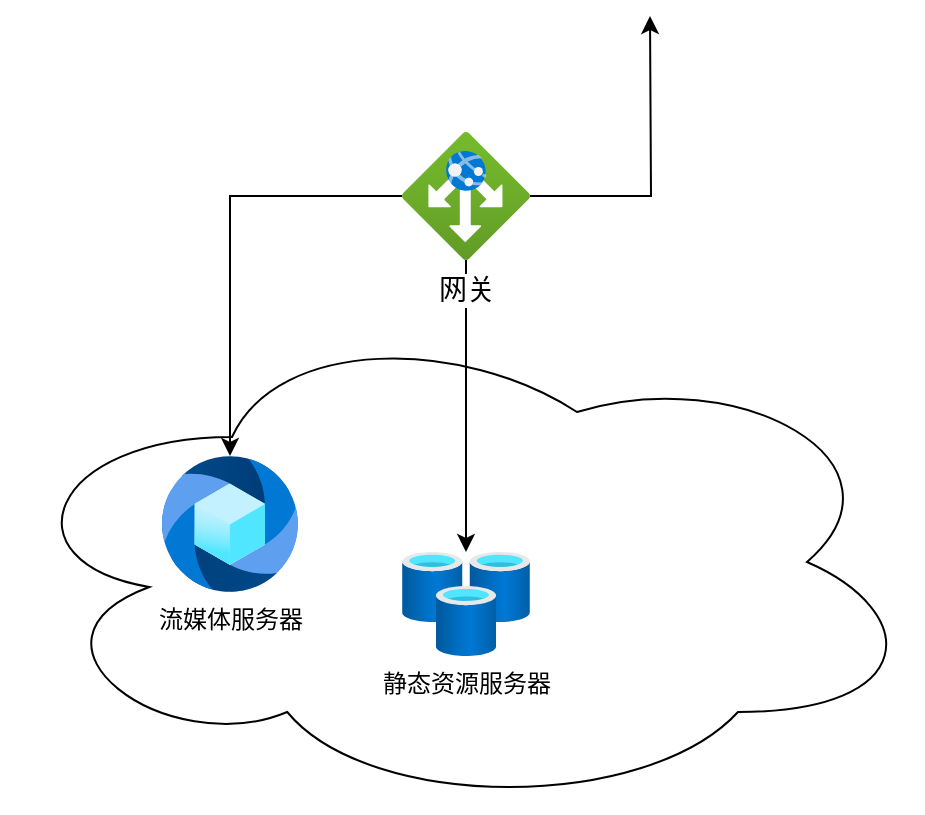 <mxfile version="13.10.1" type="github">
  <diagram id="wFE0QG_FPsp0jaGvCLVb" name="Page-1">
    <mxGraphModel dx="868" dy="436" grid="1" gridSize="10" guides="1" tooltips="1" connect="1" arrows="1" fold="1" page="1" pageScale="1" pageWidth="850" pageHeight="1100" math="0" shadow="0">
      <root>
        <mxCell id="0" />
        <mxCell id="1" parent="0" />
        <mxCell id="CwVmDufWgFMHMGyQT35G-1" value="" style="ellipse;shape=cloud;whiteSpace=wrap;html=1;" vertex="1" parent="1">
          <mxGeometry x="200" y="160" width="460" height="250" as="geometry" />
        </mxCell>
        <mxCell id="CwVmDufWgFMHMGyQT35G-4" value="" style="edgeStyle=orthogonalEdgeStyle;rounded=0;orthogonalLoop=1;jettySize=auto;html=1;fontSize=14;" edge="1" parent="1" source="CwVmDufWgFMHMGyQT35G-2" target="CwVmDufWgFMHMGyQT35G-3">
          <mxGeometry relative="1" as="geometry" />
        </mxCell>
        <mxCell id="CwVmDufWgFMHMGyQT35G-7" value="" style="edgeStyle=orthogonalEdgeStyle;rounded=0;orthogonalLoop=1;jettySize=auto;html=1;fontSize=14;" edge="1" parent="1" source="CwVmDufWgFMHMGyQT35G-2">
          <mxGeometry relative="1" as="geometry">
            <mxPoint x="524" y="12" as="targetPoint" />
          </mxGeometry>
        </mxCell>
        <mxCell id="CwVmDufWgFMHMGyQT35G-10" value="" style="edgeStyle=orthogonalEdgeStyle;rounded=0;orthogonalLoop=1;jettySize=auto;html=1;fontSize=14;" edge="1" parent="1" source="CwVmDufWgFMHMGyQT35G-2" target="CwVmDufWgFMHMGyQT35G-9">
          <mxGeometry relative="1" as="geometry" />
        </mxCell>
        <mxCell id="CwVmDufWgFMHMGyQT35G-2" value="网关" style="aspect=fixed;html=1;points=[];align=center;image;fontSize=14;image=img/lib/azure2/networking/Application_Gateways.svg;" vertex="1" parent="1">
          <mxGeometry x="400" y="70" width="64" height="64" as="geometry" />
        </mxCell>
        <mxCell id="CwVmDufWgFMHMGyQT35G-3" value="流媒体服务器" style="aspect=fixed;html=1;points=[];align=center;image;fontSize=12;image=img/lib/azure2/web/Azure_Media_Service.svg;" vertex="1" parent="1">
          <mxGeometry x="280" y="232" width="68" height="68" as="geometry" />
        </mxCell>
        <mxCell id="CwVmDufWgFMHMGyQT35G-9" value="静态资源服务器" style="aspect=fixed;html=1;points=[];align=center;image;fontSize=12;image=img/lib/azure2/databases/Cache_Redis.svg;" vertex="1" parent="1">
          <mxGeometry x="400" y="280" width="64" height="52" as="geometry" />
        </mxCell>
      </root>
    </mxGraphModel>
  </diagram>
</mxfile>
